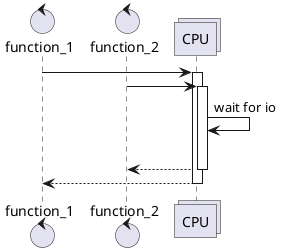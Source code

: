 @startuml
control function_1
control function_2
collections CPU

function_1 -> CPU
activate CPU
function_2 -> CPU
activate CPU
CPU -> CPU: wait for io
|||
CPU --> function_2
deactivate CPU
CPU --> function_1
deactivate CPU
@enduml